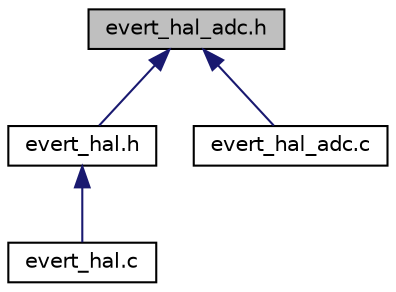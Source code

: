 digraph "evert_hal_adc.h"
{
 // LATEX_PDF_SIZE
  edge [fontname="Helvetica",fontsize="10",labelfontname="Helvetica",labelfontsize="10"];
  node [fontname="Helvetica",fontsize="10",shape=record];
  Node1 [label="evert_hal_adc.h",height=0.2,width=0.4,color="black", fillcolor="grey75", style="filled", fontcolor="black",tooltip=" "];
  Node1 -> Node2 [dir="back",color="midnightblue",fontsize="10",style="solid"];
  Node2 [label="evert_hal.h",height=0.2,width=0.4,color="black", fillcolor="white", style="filled",URL="$evert__hal_8h.html",tooltip=" "];
  Node2 -> Node3 [dir="back",color="midnightblue",fontsize="10",style="solid"];
  Node3 [label="evert_hal.c",height=0.2,width=0.4,color="black", fillcolor="white", style="filled",URL="$evert__hal_8c.html",tooltip=" "];
  Node1 -> Node4 [dir="back",color="midnightblue",fontsize="10",style="solid"];
  Node4 [label="evert_hal_adc.c",height=0.2,width=0.4,color="black", fillcolor="white", style="filled",URL="$evert__hal__adc_8c.html",tooltip=" "];
}

